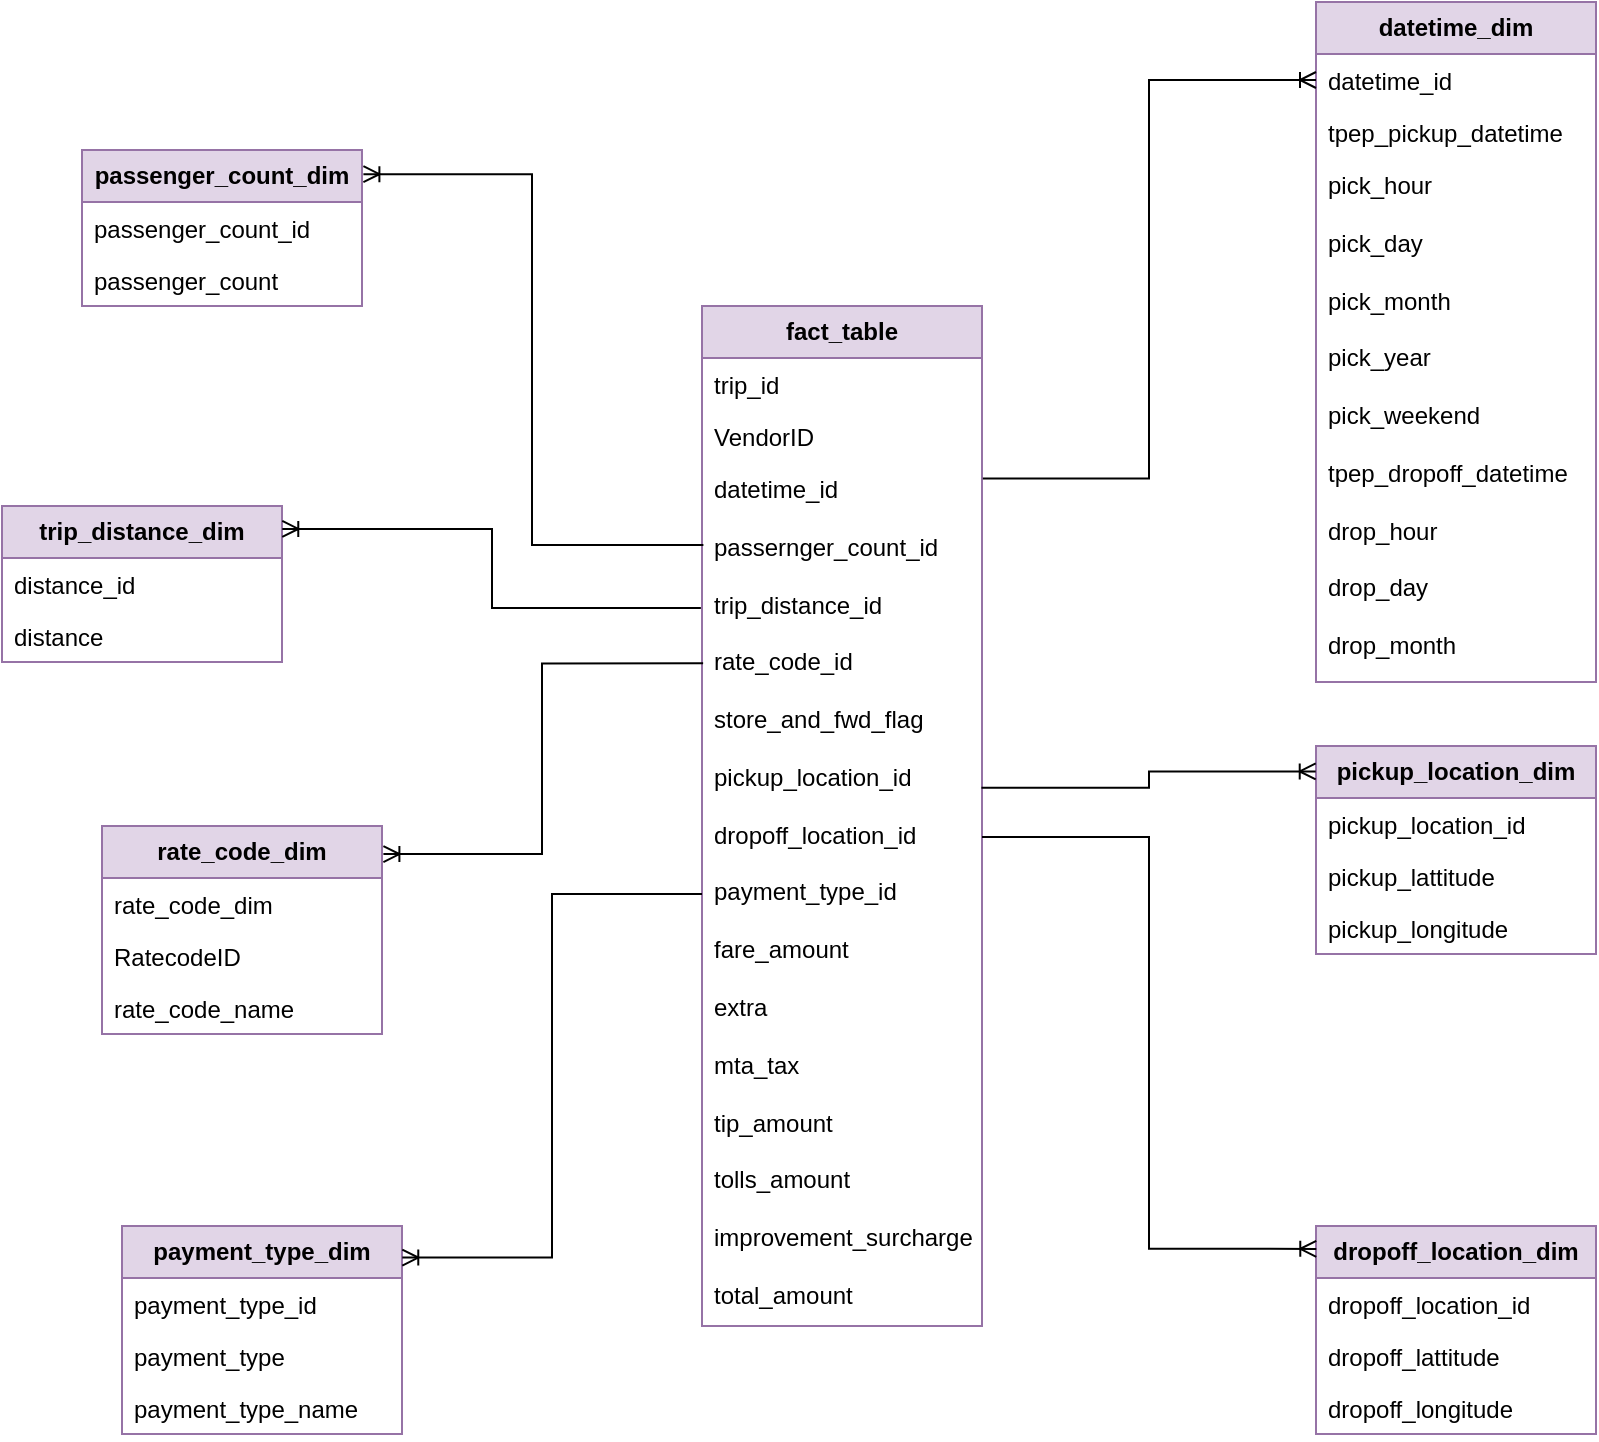 <mxfile version="22.1.7" type="device">
  <diagram name="Page-1" id="BpHlNShg4N9wC7QuY1sT">
    <mxGraphModel dx="1434" dy="798" grid="1" gridSize="10" guides="1" tooltips="1" connect="1" arrows="1" fold="1" page="1" pageScale="1" pageWidth="827" pageHeight="1169" math="0" shadow="0">
      <root>
        <mxCell id="0" />
        <mxCell id="1" parent="0" />
        <mxCell id="T746jitl5Zhrpjvdxl38-1" value="&lt;b&gt;passenger_count_dim&lt;/b&gt;" style="swimlane;fontStyle=0;childLayout=stackLayout;horizontal=1;startSize=26;fillColor=#e1d5e7;horizontalStack=0;resizeParent=1;resizeParentMax=0;resizeLast=0;collapsible=1;marginBottom=0;whiteSpace=wrap;html=1;strokeColor=#9673a6;" vertex="1" parent="1">
          <mxGeometry x="250" y="554" width="140" height="78" as="geometry" />
        </mxCell>
        <mxCell id="T746jitl5Zhrpjvdxl38-2" value="passenger_count_id" style="text;strokeColor=none;fillColor=none;align=left;verticalAlign=top;spacingLeft=4;spacingRight=4;overflow=hidden;rotatable=0;points=[[0,0.5],[1,0.5]];portConstraint=eastwest;whiteSpace=wrap;html=1;" vertex="1" parent="T746jitl5Zhrpjvdxl38-1">
          <mxGeometry y="26" width="140" height="26" as="geometry" />
        </mxCell>
        <mxCell id="T746jitl5Zhrpjvdxl38-3" value="passenger_count" style="text;strokeColor=none;fillColor=none;align=left;verticalAlign=top;spacingLeft=4;spacingRight=4;overflow=hidden;rotatable=0;points=[[0,0.5],[1,0.5]];portConstraint=eastwest;whiteSpace=wrap;html=1;" vertex="1" parent="T746jitl5Zhrpjvdxl38-1">
          <mxGeometry y="52" width="140" height="26" as="geometry" />
        </mxCell>
        <mxCell id="T746jitl5Zhrpjvdxl38-4" value="&lt;b&gt;trip_distance_dim&lt;/b&gt;" style="swimlane;fontStyle=0;childLayout=stackLayout;horizontal=1;startSize=26;fillColor=#e1d5e7;horizontalStack=0;resizeParent=1;resizeParentMax=0;resizeLast=0;collapsible=1;marginBottom=0;whiteSpace=wrap;html=1;strokeColor=#9673a6;" vertex="1" parent="1">
          <mxGeometry x="210" y="732" width="140" height="78" as="geometry" />
        </mxCell>
        <mxCell id="T746jitl5Zhrpjvdxl38-5" value="distance_id" style="text;strokeColor=none;fillColor=none;align=left;verticalAlign=top;spacingLeft=4;spacingRight=4;overflow=hidden;rotatable=0;points=[[0,0.5],[1,0.5]];portConstraint=eastwest;whiteSpace=wrap;html=1;" vertex="1" parent="T746jitl5Zhrpjvdxl38-4">
          <mxGeometry y="26" width="140" height="26" as="geometry" />
        </mxCell>
        <mxCell id="T746jitl5Zhrpjvdxl38-6" value="distance" style="text;strokeColor=none;fillColor=none;align=left;verticalAlign=top;spacingLeft=4;spacingRight=4;overflow=hidden;rotatable=0;points=[[0,0.5],[1,0.5]];portConstraint=eastwest;whiteSpace=wrap;html=1;" vertex="1" parent="T746jitl5Zhrpjvdxl38-4">
          <mxGeometry y="52" width="140" height="26" as="geometry" />
        </mxCell>
        <mxCell id="T746jitl5Zhrpjvdxl38-7" value="&lt;b&gt;rate_code_dim&lt;/b&gt;" style="swimlane;fontStyle=0;childLayout=stackLayout;horizontal=1;startSize=26;fillColor=#e1d5e7;horizontalStack=0;resizeParent=1;resizeParentMax=0;resizeLast=0;collapsible=1;marginBottom=0;whiteSpace=wrap;html=1;strokeColor=#9673a6;" vertex="1" parent="1">
          <mxGeometry x="260" y="892" width="140" height="104" as="geometry" />
        </mxCell>
        <mxCell id="T746jitl5Zhrpjvdxl38-8" value="rate_code_dim" style="text;strokeColor=none;fillColor=none;align=left;verticalAlign=top;spacingLeft=4;spacingRight=4;overflow=hidden;rotatable=0;points=[[0,0.5],[1,0.5]];portConstraint=eastwest;whiteSpace=wrap;html=1;" vertex="1" parent="T746jitl5Zhrpjvdxl38-7">
          <mxGeometry y="26" width="140" height="26" as="geometry" />
        </mxCell>
        <mxCell id="T746jitl5Zhrpjvdxl38-9" value="RatecodeID" style="text;strokeColor=none;fillColor=none;align=left;verticalAlign=top;spacingLeft=4;spacingRight=4;overflow=hidden;rotatable=0;points=[[0,0.5],[1,0.5]];portConstraint=eastwest;whiteSpace=wrap;html=1;" vertex="1" parent="T746jitl5Zhrpjvdxl38-7">
          <mxGeometry y="52" width="140" height="26" as="geometry" />
        </mxCell>
        <mxCell id="T746jitl5Zhrpjvdxl38-10" value="rate_code_name" style="text;strokeColor=none;fillColor=none;align=left;verticalAlign=top;spacingLeft=4;spacingRight=4;overflow=hidden;rotatable=0;points=[[0,0.5],[1,0.5]];portConstraint=eastwest;whiteSpace=wrap;html=1;" vertex="1" parent="T746jitl5Zhrpjvdxl38-7">
          <mxGeometry y="78" width="140" height="26" as="geometry" />
        </mxCell>
        <mxCell id="T746jitl5Zhrpjvdxl38-11" value="&lt;b&gt;dropoff_location_dim&lt;/b&gt;" style="swimlane;fontStyle=0;childLayout=stackLayout;horizontal=1;startSize=26;fillColor=#e1d5e7;horizontalStack=0;resizeParent=1;resizeParentMax=0;resizeLast=0;collapsible=1;marginBottom=0;whiteSpace=wrap;html=1;strokeColor=#9673a6;" vertex="1" parent="1">
          <mxGeometry x="867" y="1092" width="140" height="104" as="geometry" />
        </mxCell>
        <mxCell id="T746jitl5Zhrpjvdxl38-12" value="dropoff_location_id" style="text;strokeColor=none;fillColor=none;align=left;verticalAlign=top;spacingLeft=4;spacingRight=4;overflow=hidden;rotatable=0;points=[[0,0.5],[1,0.5]];portConstraint=eastwest;whiteSpace=wrap;html=1;" vertex="1" parent="T746jitl5Zhrpjvdxl38-11">
          <mxGeometry y="26" width="140" height="26" as="geometry" />
        </mxCell>
        <mxCell id="T746jitl5Zhrpjvdxl38-13" value="dropoff_lattitude" style="text;strokeColor=none;fillColor=none;align=left;verticalAlign=top;spacingLeft=4;spacingRight=4;overflow=hidden;rotatable=0;points=[[0,0.5],[1,0.5]];portConstraint=eastwest;whiteSpace=wrap;html=1;" vertex="1" parent="T746jitl5Zhrpjvdxl38-11">
          <mxGeometry y="52" width="140" height="26" as="geometry" />
        </mxCell>
        <mxCell id="T746jitl5Zhrpjvdxl38-14" value="dropoff_longitude" style="text;strokeColor=none;fillColor=none;align=left;verticalAlign=top;spacingLeft=4;spacingRight=4;overflow=hidden;rotatable=0;points=[[0,0.5],[1,0.5]];portConstraint=eastwest;whiteSpace=wrap;html=1;" vertex="1" parent="T746jitl5Zhrpjvdxl38-11">
          <mxGeometry y="78" width="140" height="26" as="geometry" />
        </mxCell>
        <mxCell id="T746jitl5Zhrpjvdxl38-15" value="&lt;b&gt;pickup_location_dim&lt;/b&gt;" style="swimlane;fontStyle=0;childLayout=stackLayout;horizontal=1;startSize=26;fillColor=#e1d5e7;horizontalStack=0;resizeParent=1;resizeParentMax=0;resizeLast=0;collapsible=1;marginBottom=0;whiteSpace=wrap;html=1;strokeColor=#9673a6;" vertex="1" parent="1">
          <mxGeometry x="867" y="852" width="140" height="104" as="geometry">
            <mxRectangle x="230" y="720" width="150" height="30" as="alternateBounds" />
          </mxGeometry>
        </mxCell>
        <mxCell id="T746jitl5Zhrpjvdxl38-16" value="pickup_location_id&lt;span style=&quot;white-space: pre;&quot;&gt;&#x9;&lt;/span&gt;&lt;span style=&quot;white-space: pre;&quot;&gt;&#x9;&lt;/span&gt;&lt;span style=&quot;white-space: pre;&quot;&gt;&#x9;&lt;/span&gt;" style="text;strokeColor=none;fillColor=none;align=left;verticalAlign=top;spacingLeft=4;spacingRight=4;overflow=hidden;rotatable=0;points=[[0,0.5],[1,0.5]];portConstraint=eastwest;whiteSpace=wrap;html=1;" vertex="1" parent="T746jitl5Zhrpjvdxl38-15">
          <mxGeometry y="26" width="140" height="26" as="geometry" />
        </mxCell>
        <mxCell id="T746jitl5Zhrpjvdxl38-17" value="pickup_lattitude" style="text;strokeColor=none;fillColor=none;align=left;verticalAlign=top;spacingLeft=4;spacingRight=4;overflow=hidden;rotatable=0;points=[[0,0.5],[1,0.5]];portConstraint=eastwest;whiteSpace=wrap;html=1;" vertex="1" parent="T746jitl5Zhrpjvdxl38-15">
          <mxGeometry y="52" width="140" height="26" as="geometry" />
        </mxCell>
        <mxCell id="T746jitl5Zhrpjvdxl38-18" value="pickup_longitude" style="text;strokeColor=none;fillColor=none;align=left;verticalAlign=top;spacingLeft=4;spacingRight=4;overflow=hidden;rotatable=0;points=[[0,0.5],[1,0.5]];portConstraint=eastwest;whiteSpace=wrap;html=1;" vertex="1" parent="T746jitl5Zhrpjvdxl38-15">
          <mxGeometry y="78" width="140" height="26" as="geometry" />
        </mxCell>
        <mxCell id="T746jitl5Zhrpjvdxl38-19" value="&lt;b&gt;datetime_dim&lt;/b&gt;" style="swimlane;fontStyle=0;childLayout=stackLayout;horizontal=1;startSize=26;fillColor=#e1d5e7;horizontalStack=0;resizeParent=1;resizeParentMax=0;resizeLast=0;collapsible=1;marginBottom=0;whiteSpace=wrap;html=1;strokeColor=#9673a6;" vertex="1" parent="1">
          <mxGeometry x="867" y="480" width="140" height="340" as="geometry" />
        </mxCell>
        <mxCell id="T746jitl5Zhrpjvdxl38-20" value="datetime_id" style="text;strokeColor=none;fillColor=none;align=left;verticalAlign=top;spacingLeft=4;spacingRight=4;overflow=hidden;rotatable=0;points=[[0,0.5],[1,0.5]];portConstraint=eastwest;whiteSpace=wrap;html=1;" vertex="1" parent="T746jitl5Zhrpjvdxl38-19">
          <mxGeometry y="26" width="140" height="26" as="geometry" />
        </mxCell>
        <mxCell id="T746jitl5Zhrpjvdxl38-21" value="tpep_pickup_datetime" style="text;strokeColor=none;fillColor=none;align=left;verticalAlign=top;spacingLeft=4;spacingRight=4;overflow=hidden;rotatable=0;points=[[0,0.5],[1,0.5]];portConstraint=eastwest;whiteSpace=wrap;html=1;" vertex="1" parent="T746jitl5Zhrpjvdxl38-19">
          <mxGeometry y="52" width="140" height="26" as="geometry" />
        </mxCell>
        <mxCell id="T746jitl5Zhrpjvdxl38-22" value="pick_hour&lt;br&gt;&lt;br&gt;pick_day&lt;br&gt;&lt;br&gt;pick_month&lt;br&gt;&lt;br&gt;pick_year&lt;br&gt;&lt;br&gt;pick_weekend&lt;br&gt;&lt;br&gt;tpep_dropoff_datetime&lt;br&gt;&lt;br&gt;drop_hour&lt;br&gt;&lt;br&gt;drop_day&lt;br&gt;&lt;br&gt;drop_month&lt;br&gt;&lt;br&gt;drop_year&lt;br&gt;&lt;br&gt;drop_weekday" style="text;strokeColor=none;fillColor=none;align=left;verticalAlign=top;spacingLeft=4;spacingRight=4;overflow=hidden;rotatable=0;points=[[0,0.5,0,0,0],[1,0.5,0,0,0]];portConstraint=eastwest;whiteSpace=wrap;html=1;" vertex="1" parent="T746jitl5Zhrpjvdxl38-19">
          <mxGeometry y="78" width="140" height="262" as="geometry" />
        </mxCell>
        <mxCell id="T746jitl5Zhrpjvdxl38-23" value="&lt;b&gt;fact_table&lt;/b&gt;" style="swimlane;fontStyle=0;childLayout=stackLayout;horizontal=1;startSize=26;fillColor=#e1d5e7;horizontalStack=0;resizeParent=1;resizeParentMax=0;resizeLast=0;collapsible=1;marginBottom=0;whiteSpace=wrap;html=1;strokeColor=#9673a6;rounded=0;" vertex="1" parent="1">
          <mxGeometry x="560" y="632" width="140" height="510" as="geometry" />
        </mxCell>
        <mxCell id="T746jitl5Zhrpjvdxl38-24" value="trip_id" style="text;strokeColor=none;fillColor=none;align=left;verticalAlign=top;spacingLeft=4;spacingRight=4;overflow=hidden;rotatable=0;points=[[0,0.5],[1,0.5]];portConstraint=eastwest;whiteSpace=wrap;html=1;" vertex="1" parent="T746jitl5Zhrpjvdxl38-23">
          <mxGeometry y="26" width="140" height="26" as="geometry" />
        </mxCell>
        <mxCell id="T746jitl5Zhrpjvdxl38-25" value="VendorID" style="text;strokeColor=none;fillColor=none;align=left;verticalAlign=top;spacingLeft=4;spacingRight=4;overflow=hidden;rotatable=0;points=[[0,0.5],[1,0.5]];portConstraint=eastwest;whiteSpace=wrap;html=1;" vertex="1" parent="T746jitl5Zhrpjvdxl38-23">
          <mxGeometry y="52" width="140" height="26" as="geometry" />
        </mxCell>
        <mxCell id="T746jitl5Zhrpjvdxl38-26" value="datetime_id&lt;br&gt;&lt;br&gt;passernger_count_id&lt;br&gt;&lt;br&gt;trip_distance_id&lt;br&gt;&lt;br&gt;rate_code_id&lt;br&gt;&lt;br&gt;store_and_fwd_flag&lt;br&gt;&lt;br&gt;pickup_location_id&lt;br&gt;&lt;br&gt;dropoff_location_id&lt;br style=&quot;border-color: var(--border-color);&quot;&gt;&lt;br&gt;payment_type_id&lt;br&gt;&lt;br&gt;fare_amount&lt;br&gt;&lt;br&gt;extra&lt;br&gt;&lt;br&gt;mta_tax&lt;br&gt;&lt;br&gt;tip_amount&lt;br&gt;&lt;br&gt;tolls_amount&lt;br&gt;&lt;br&gt;improvement_surcharge&lt;br&gt;&lt;br&gt;total_amount" style="text;strokeColor=none;fillColor=none;align=left;verticalAlign=top;spacingLeft=4;spacingRight=4;overflow=hidden;rotatable=0;points=[[0,0.5,0,0,0],[1,0.5,0,0,0]];portConstraint=eastwest;whiteSpace=wrap;html=1;rounded=0;" vertex="1" parent="T746jitl5Zhrpjvdxl38-23">
          <mxGeometry y="78" width="140" height="432" as="geometry" />
        </mxCell>
        <mxCell id="T746jitl5Zhrpjvdxl38-27" value="&lt;b&gt;payment_type_dim&lt;/b&gt;" style="swimlane;fontStyle=0;childLayout=stackLayout;horizontal=1;startSize=26;fillColor=#e1d5e7;horizontalStack=0;resizeParent=1;resizeParentMax=0;resizeLast=0;collapsible=1;marginBottom=0;whiteSpace=wrap;html=1;strokeColor=#9673a6;" vertex="1" parent="1">
          <mxGeometry x="270" y="1092" width="140" height="104" as="geometry" />
        </mxCell>
        <mxCell id="T746jitl5Zhrpjvdxl38-28" value="payment_type_id" style="text;strokeColor=none;fillColor=none;align=left;verticalAlign=top;spacingLeft=4;spacingRight=4;overflow=hidden;rotatable=0;points=[[0,0.5],[1,0.5]];portConstraint=eastwest;whiteSpace=wrap;html=1;" vertex="1" parent="T746jitl5Zhrpjvdxl38-27">
          <mxGeometry y="26" width="140" height="26" as="geometry" />
        </mxCell>
        <mxCell id="T746jitl5Zhrpjvdxl38-29" value="payment_type" style="text;strokeColor=none;fillColor=none;align=left;verticalAlign=top;spacingLeft=4;spacingRight=4;overflow=hidden;rotatable=0;points=[[0,0.5],[1,0.5]];portConstraint=eastwest;whiteSpace=wrap;html=1;" vertex="1" parent="T746jitl5Zhrpjvdxl38-27">
          <mxGeometry y="52" width="140" height="26" as="geometry" />
        </mxCell>
        <mxCell id="T746jitl5Zhrpjvdxl38-30" value="payment_type_name" style="text;strokeColor=none;fillColor=none;align=left;verticalAlign=top;spacingLeft=4;spacingRight=4;overflow=hidden;rotatable=0;points=[[0,0.5],[1,0.5]];portConstraint=eastwest;whiteSpace=wrap;html=1;" vertex="1" parent="T746jitl5Zhrpjvdxl38-27">
          <mxGeometry y="78" width="140" height="26" as="geometry" />
        </mxCell>
        <mxCell id="T746jitl5Zhrpjvdxl38-31" value="" style="edgeStyle=orthogonalEdgeStyle;fontSize=12;html=1;endArrow=ERoneToMany;rounded=0;exitX=0.998;exitY=0.377;exitDx=0;exitDy=0;exitPerimeter=0;entryX=-0.001;entryY=0.122;entryDx=0;entryDy=0;entryPerimeter=0;" edge="1" parent="1" source="T746jitl5Zhrpjvdxl38-26" target="T746jitl5Zhrpjvdxl38-15">
          <mxGeometry width="100" height="100" relative="1" as="geometry">
            <mxPoint x="1110" y="1022" as="sourcePoint" />
            <mxPoint x="1210" y="922" as="targetPoint" />
          </mxGeometry>
        </mxCell>
        <mxCell id="T746jitl5Zhrpjvdxl38-32" value="" style="edgeStyle=orthogonalEdgeStyle;fontSize=12;html=1;endArrow=ERoneToMany;rounded=0;exitX=1.003;exitY=0.019;exitDx=0;exitDy=0;exitPerimeter=0;" edge="1" parent="1" source="T746jitl5Zhrpjvdxl38-26" target="T746jitl5Zhrpjvdxl38-20">
          <mxGeometry width="100" height="100" relative="1" as="geometry">
            <mxPoint x="690" y="721" as="sourcePoint" />
            <mxPoint x="790" y="621" as="targetPoint" />
          </mxGeometry>
        </mxCell>
        <mxCell id="T746jitl5Zhrpjvdxl38-33" value="" style="edgeStyle=orthogonalEdgeStyle;fontSize=12;html=1;endArrow=ERoneToMany;rounded=0;exitX=1;exitY=0.434;exitDx=0;exitDy=0;exitPerimeter=0;entryX=0.001;entryY=0.11;entryDx=0;entryDy=0;entryPerimeter=0;" edge="1" parent="1" source="T746jitl5Zhrpjvdxl38-26" target="T746jitl5Zhrpjvdxl38-11">
          <mxGeometry width="100" height="100" relative="1" as="geometry">
            <mxPoint x="740" y="912" as="sourcePoint" />
            <mxPoint x="840" y="812" as="targetPoint" />
          </mxGeometry>
        </mxCell>
        <mxCell id="T746jitl5Zhrpjvdxl38-34" value="" style="edgeStyle=orthogonalEdgeStyle;fontSize=12;html=1;endArrow=ERoneToMany;rounded=0;entryX=1.005;entryY=0.155;entryDx=0;entryDy=0;entryPerimeter=0;exitX=0.005;exitY=0.096;exitDx=0;exitDy=0;exitPerimeter=0;" edge="1" parent="1" source="T746jitl5Zhrpjvdxl38-26" target="T746jitl5Zhrpjvdxl38-1">
          <mxGeometry width="100" height="100" relative="1" as="geometry">
            <mxPoint x="490" y="702" as="sourcePoint" />
            <mxPoint x="460" y="512" as="targetPoint" />
          </mxGeometry>
        </mxCell>
        <mxCell id="T746jitl5Zhrpjvdxl38-35" value="" style="edgeStyle=orthogonalEdgeStyle;fontSize=12;html=1;endArrow=ERoneToMany;rounded=0;entryX=1.005;entryY=0.135;entryDx=0;entryDy=0;entryPerimeter=0;exitX=0.004;exitY=0.233;exitDx=0;exitDy=0;exitPerimeter=0;" edge="1" parent="1" source="T746jitl5Zhrpjvdxl38-26" target="T746jitl5Zhrpjvdxl38-7">
          <mxGeometry width="100" height="100" relative="1" as="geometry">
            <mxPoint x="454" y="1332" as="sourcePoint" />
            <mxPoint x="554" y="1232" as="targetPoint" />
          </mxGeometry>
        </mxCell>
        <mxCell id="T746jitl5Zhrpjvdxl38-36" value="" style="edgeStyle=orthogonalEdgeStyle;fontSize=12;html=1;endArrow=ERoneToMany;rounded=0;exitX=0;exitY=0.5;exitDx=0;exitDy=0;exitPerimeter=0;entryX=1.001;entryY=0.152;entryDx=0;entryDy=0;entryPerimeter=0;" edge="1" parent="1" source="T746jitl5Zhrpjvdxl38-26" target="T746jitl5Zhrpjvdxl38-27">
          <mxGeometry width="100" height="100" relative="1" as="geometry">
            <mxPoint x="340" y="1252" as="sourcePoint" />
            <mxPoint x="440" y="1392" as="targetPoint" />
          </mxGeometry>
        </mxCell>
        <mxCell id="T746jitl5Zhrpjvdxl38-37" value="" style="edgeStyle=orthogonalEdgeStyle;fontSize=12;html=1;endArrow=ERoneToMany;rounded=0;entryX=1.001;entryY=0.147;entryDx=0;entryDy=0;entryPerimeter=0;exitX=-0.004;exitY=0.169;exitDx=0;exitDy=0;exitPerimeter=0;" edge="1" parent="1" source="T746jitl5Zhrpjvdxl38-26" target="T746jitl5Zhrpjvdxl38-4">
          <mxGeometry width="100" height="100" relative="1" as="geometry">
            <mxPoint x="410" y="1092" as="sourcePoint" />
            <mxPoint x="510" y="992" as="targetPoint" />
          </mxGeometry>
        </mxCell>
      </root>
    </mxGraphModel>
  </diagram>
</mxfile>
